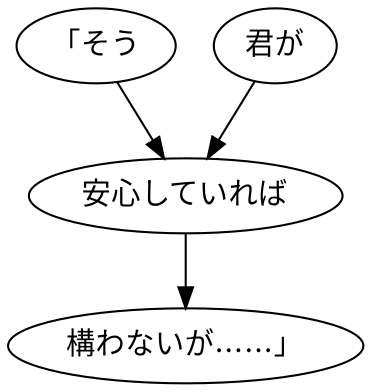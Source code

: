 digraph graph7529 {
	node0 [label="「そう"];
	node1 [label="君が"];
	node2 [label="安心していれば"];
	node3 [label="構わないが……」"];
	node0 -> node2;
	node1 -> node2;
	node2 -> node3;
}
